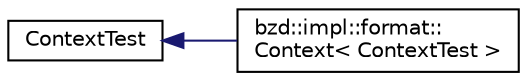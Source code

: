 digraph "Graphical Class Hierarchy"
{
  edge [fontname="Helvetica",fontsize="10",labelfontname="Helvetica",labelfontsize="10"];
  node [fontname="Helvetica",fontsize="10",shape=record];
  rankdir="LR";
  Node0 [label="ContextTest",height=0.2,width=0.4,color="black", fillcolor="white", style="filled",URL="$classContextTest.html"];
  Node0 -> Node1 [dir="back",color="midnightblue",fontsize="10",style="solid",fontname="Helvetica"];
  Node1 [label="bzd::impl::format::\lContext\< ContextTest \>",height=0.2,width=0.4,color="black", fillcolor="white", style="filled",URL="$classbzd_1_1impl_1_1format_1_1Context.html"];
}
